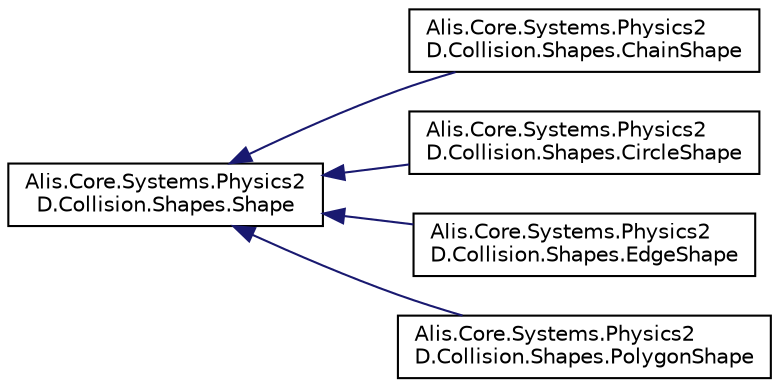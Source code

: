 digraph "Graphical Class Hierarchy"
{
 // LATEX_PDF_SIZE
  edge [fontname="Helvetica",fontsize="10",labelfontname="Helvetica",labelfontsize="10"];
  node [fontname="Helvetica",fontsize="10",shape=record];
  rankdir="LR";
  Node0 [label="Alis.Core.Systems.Physics2\lD.Collision.Shapes.Shape",height=0.2,width=0.4,color="black", fillcolor="white", style="filled",URL="$class_alis_1_1_core_1_1_systems_1_1_physics2_d_1_1_collision_1_1_shapes_1_1_shape.html",tooltip="A shape is used for collision detection. You can create a shape however you like. Shapes used for sim..."];
  Node0 -> Node1 [dir="back",color="midnightblue",fontsize="10",style="solid",fontname="Helvetica"];
  Node1 [label="Alis.Core.Systems.Physics2\lD.Collision.Shapes.ChainShape",height=0.2,width=0.4,color="black", fillcolor="white", style="filled",URL="$class_alis_1_1_core_1_1_systems_1_1_physics2_d_1_1_collision_1_1_shapes_1_1_chain_shape.html",tooltip="A chain shape is a free form sequence of line segments. The chain has one-sided collision,..."];
  Node0 -> Node2 [dir="back",color="midnightblue",fontsize="10",style="solid",fontname="Helvetica"];
  Node2 [label="Alis.Core.Systems.Physics2\lD.Collision.Shapes.CircleShape",height=0.2,width=0.4,color="black", fillcolor="white", style="filled",URL="$class_alis_1_1_core_1_1_systems_1_1_physics2_d_1_1_collision_1_1_shapes_1_1_circle_shape.html",tooltip="A circle shape."];
  Node0 -> Node3 [dir="back",color="midnightblue",fontsize="10",style="solid",fontname="Helvetica"];
  Node3 [label="Alis.Core.Systems.Physics2\lD.Collision.Shapes.EdgeShape",height=0.2,width=0.4,color="black", fillcolor="white", style="filled",URL="$class_alis_1_1_core_1_1_systems_1_1_physics2_d_1_1_collision_1_1_shapes_1_1_edge_shape.html",tooltip="A line segment (edge) shape. These can be connected in chains or loops to other edge shapes...."];
  Node0 -> Node4 [dir="back",color="midnightblue",fontsize="10",style="solid",fontname="Helvetica"];
  Node4 [label="Alis.Core.Systems.Physics2\lD.Collision.Shapes.PolygonShape",height=0.2,width=0.4,color="black", fillcolor="white", style="filled",URL="$class_alis_1_1_core_1_1_systems_1_1_physics2_d_1_1_collision_1_1_shapes_1_1_polygon_shape.html",tooltip="Represents a simple non-self intersecting convex polygon. Create a convex hull from the given array o..."];
}
